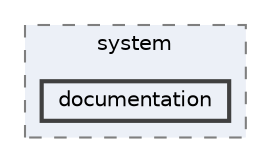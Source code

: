 digraph "apps/cluster/app_tests/unit/system/documentation"
{
 // LATEX_PDF_SIZE
  bgcolor="transparent";
  edge [fontname=Helvetica,fontsize=10,labelfontname=Helvetica,labelfontsize=10];
  node [fontname=Helvetica,fontsize=10,shape=box,height=0.2,width=0.4];
  compound=true
  subgraph clusterdir_7ee59a54ee339f8d407074da1b776cb7 {
    graph [ bgcolor="#ecf0f7", pencolor="grey50", label="system", fontname=Helvetica,fontsize=10 style="filled,dashed", URL="dir_7ee59a54ee339f8d407074da1b776cb7.html",tooltip=""]
  dir_47b77971d4716246ddf59fadee83408e [label="documentation", fillcolor="#ecf0f7", color="grey25", style="filled,bold", URL="dir_47b77971d4716246ddf59fadee83408e.html",tooltip=""];
  }
}

